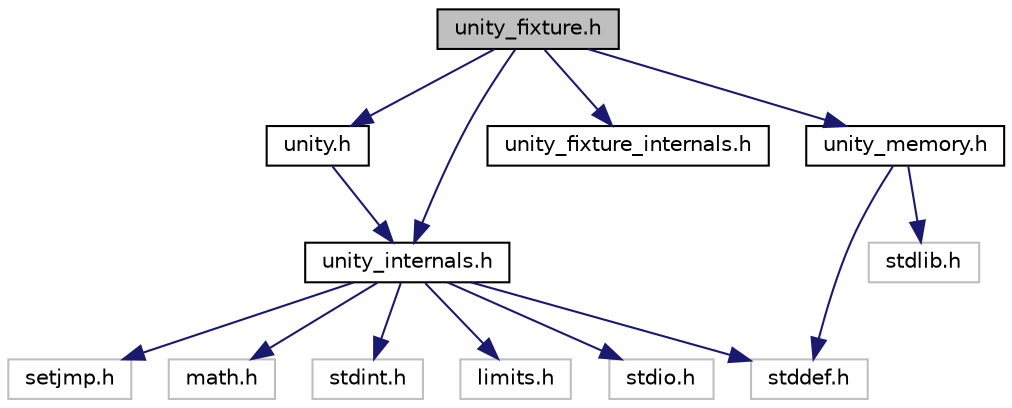 digraph "unity_fixture.h"
{
 // LATEX_PDF_SIZE
  edge [fontname="Helvetica",fontsize="10",labelfontname="Helvetica",labelfontsize="10"];
  node [fontname="Helvetica",fontsize="10",shape=record];
  Node1 [label="unity_fixture.h",height=0.2,width=0.4,color="black", fillcolor="grey75", style="filled", fontcolor="black",tooltip=" "];
  Node1 -> Node2 [color="midnightblue",fontsize="10",style="solid",fontname="Helvetica"];
  Node2 [label="unity.h",height=0.2,width=0.4,color="black", fillcolor="white", style="filled",URL="$dc/dfe/a00125.html",tooltip=" "];
  Node2 -> Node3 [color="midnightblue",fontsize="10",style="solid",fontname="Helvetica"];
  Node3 [label="unity_internals.h",height=0.2,width=0.4,color="black", fillcolor="white", style="filled",URL="$d1/d88/a00128.html",tooltip=" "];
  Node3 -> Node4 [color="midnightblue",fontsize="10",style="solid",fontname="Helvetica"];
  Node4 [label="setjmp.h",height=0.2,width=0.4,color="grey75", fillcolor="white", style="filled",tooltip=" "];
  Node3 -> Node5 [color="midnightblue",fontsize="10",style="solid",fontname="Helvetica"];
  Node5 [label="math.h",height=0.2,width=0.4,color="grey75", fillcolor="white", style="filled",tooltip=" "];
  Node3 -> Node6 [color="midnightblue",fontsize="10",style="solid",fontname="Helvetica"];
  Node6 [label="stddef.h",height=0.2,width=0.4,color="grey75", fillcolor="white", style="filled",tooltip=" "];
  Node3 -> Node7 [color="midnightblue",fontsize="10",style="solid",fontname="Helvetica"];
  Node7 [label="stdint.h",height=0.2,width=0.4,color="grey75", fillcolor="white", style="filled",tooltip=" "];
  Node3 -> Node8 [color="midnightblue",fontsize="10",style="solid",fontname="Helvetica"];
  Node8 [label="limits.h",height=0.2,width=0.4,color="grey75", fillcolor="white", style="filled",tooltip=" "];
  Node3 -> Node9 [color="midnightblue",fontsize="10",style="solid",fontname="Helvetica"];
  Node9 [label="stdio.h",height=0.2,width=0.4,color="grey75", fillcolor="white", style="filled",tooltip=" "];
  Node1 -> Node10 [color="midnightblue",fontsize="10",style="solid",fontname="Helvetica"];
  Node10 [label="unity_fixture_internals.h",height=0.2,width=0.4,color="black", fillcolor="white", style="filled",URL="$da/d2a/a00086.html",tooltip=" "];
  Node1 -> Node11 [color="midnightblue",fontsize="10",style="solid",fontname="Helvetica"];
  Node11 [label="unity_memory.h",height=0.2,width=0.4,color="black", fillcolor="white", style="filled",URL="$d0/dc2/a00104.html",tooltip=" "];
  Node11 -> Node6 [color="midnightblue",fontsize="10",style="solid",fontname="Helvetica"];
  Node11 -> Node12 [color="midnightblue",fontsize="10",style="solid",fontname="Helvetica"];
  Node12 [label="stdlib.h",height=0.2,width=0.4,color="grey75", fillcolor="white", style="filled",tooltip=" "];
  Node1 -> Node3 [color="midnightblue",fontsize="10",style="solid",fontname="Helvetica"];
}
